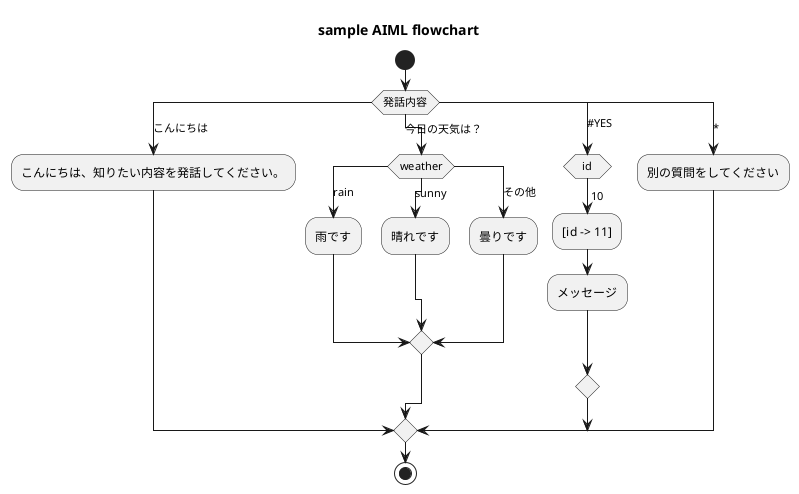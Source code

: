 @startuml flowchart
title sample AIML flowchart
start
switch (発話内容)
case (こんにちは)   
  :こんにちは、知りたい内容を発話してください。;
case (今日の天気は？)
  switch (weather)
  case (rain)
    :雨です;
  case (sunny)
    :晴れです;
  case (その他)
    :曇りです;
  endswitch

case (#YES)
  switch (id)
  case (10)
    :[id -> 11];
    :メッセージ;
  endswitch
case (*)
  :別の質問をしてください;

endswitch 
stop
@enduml